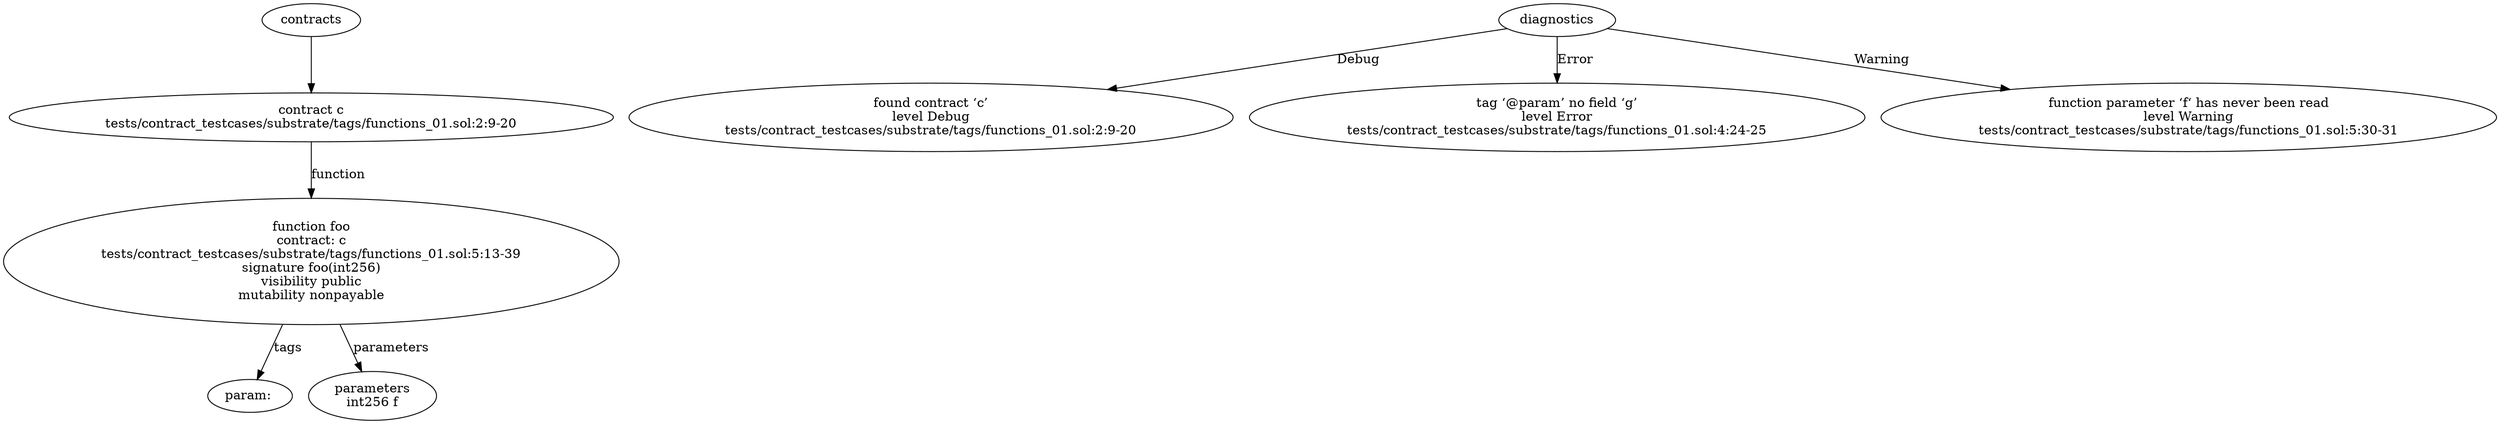 strict digraph "tests/contract_testcases/substrate/tags/functions_01.sol" {
	contract [label="contract c\ntests/contract_testcases/substrate/tags/functions_01.sol:2:9-20"]
	foo [label="function foo\ncontract: c\ntests/contract_testcases/substrate/tags/functions_01.sol:5:13-39\nsignature foo(int256)\nvisibility public\nmutability nonpayable"]
	tags [label="param: "]
	parameters [label="parameters\nint256 f"]
	diagnostic [label="found contract ‘c’\nlevel Debug\ntests/contract_testcases/substrate/tags/functions_01.sol:2:9-20"]
	diagnostic_7 [label="tag ‘@param’ no field ‘g’\nlevel Error\ntests/contract_testcases/substrate/tags/functions_01.sol:4:24-25"]
	diagnostic_8 [label="function parameter ‘f‘ has never been read\nlevel Warning\ntests/contract_testcases/substrate/tags/functions_01.sol:5:30-31"]
	contracts -> contract
	contract -> foo [label="function"]
	foo -> tags [label="tags"]
	foo -> parameters [label="parameters"]
	diagnostics -> diagnostic [label="Debug"]
	diagnostics -> diagnostic_7 [label="Error"]
	diagnostics -> diagnostic_8 [label="Warning"]
}
